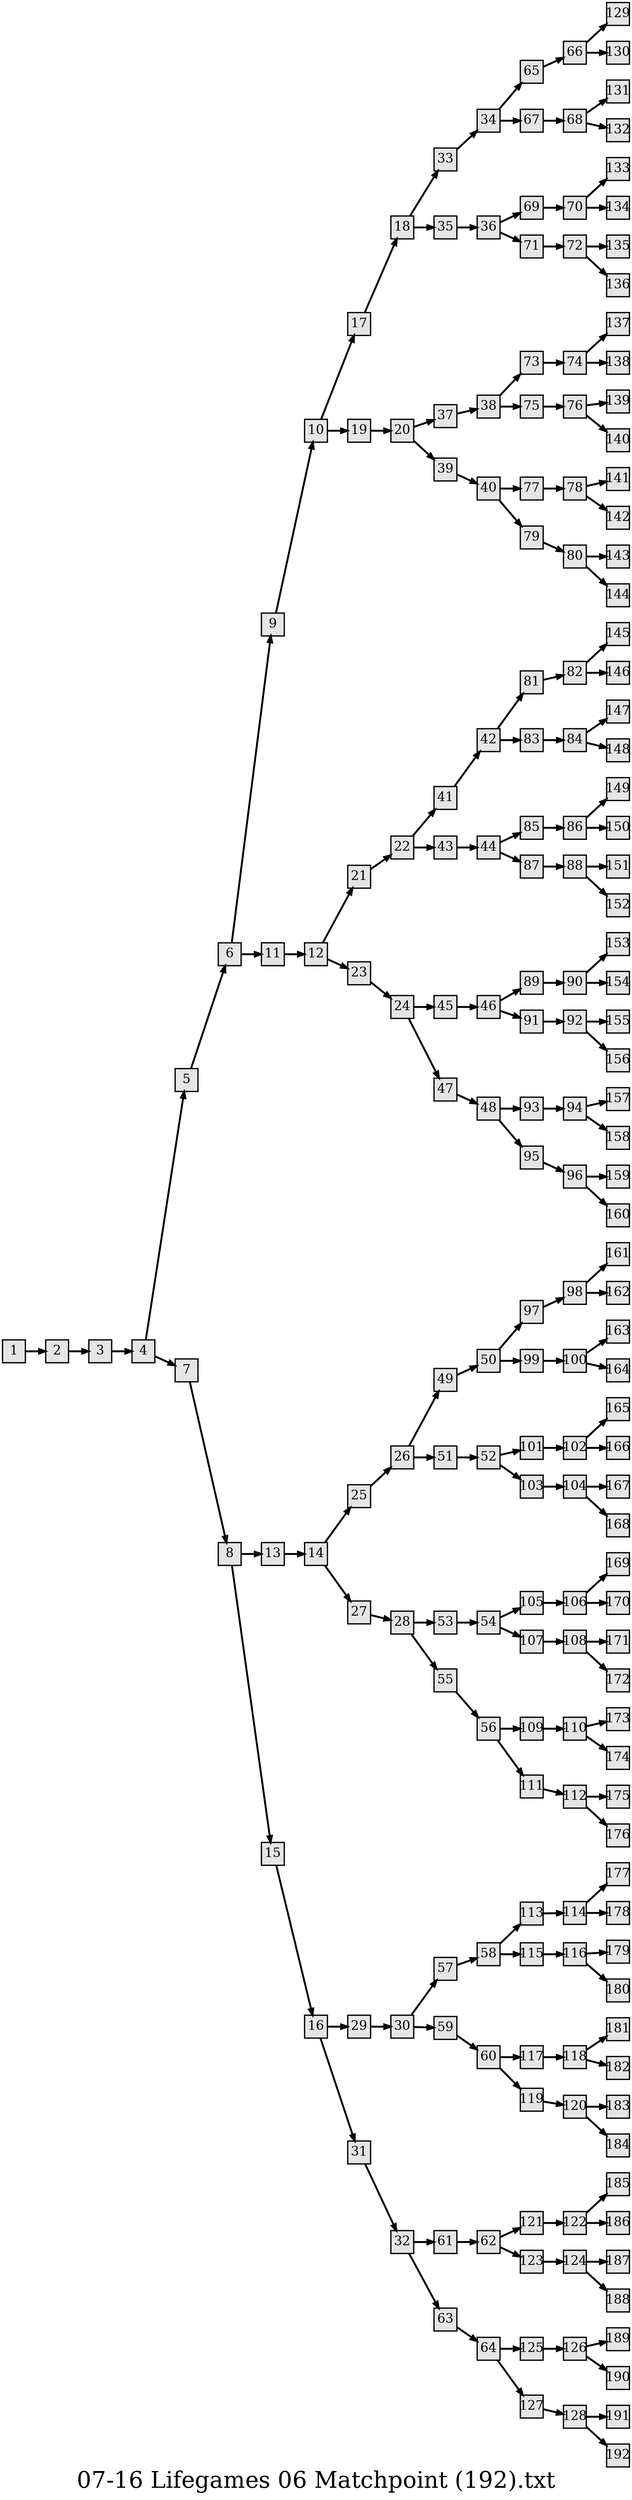digraph g{
  graph [ label="07-16 Lifegames 06 Matchpoint (192).txt" rankdir=LR, ordering=out, fontsize=36, nodesep="0.35", ranksep="0.45"];
  node  [shape=rect, penwidth=2, fontsize=20, style=filled, fillcolor=grey90, margin="0,0", labelfloat=true, regular=true, fixedsize=true];
  edge  [labelfloat=true, penwidth=3, fontsize=12];

  1 -> 2;
  2 -> 3;
  3 -> 4;
  4 -> 5;
  4 -> 7;
  5 -> 6;
  6 -> 9;
  6 -> 11;
  7 -> 8;
  8 -> 13;
  8 -> 15;
  9 -> 10;
  10 -> 17;
  10 -> 19;
  11 -> 12;
  12 -> 21;
  12 -> 23;
  13 -> 14;
  14 -> 25;
  14 -> 27;
  15 -> 16;
  16 -> 29;
  16 -> 31;
  17 -> 18;
  18 -> 33;
  18 -> 35;
  19 -> 20;
  20 -> 37;
  20 -> 39;
  21 -> 22;
  22 -> 41;
  22 -> 43;
  23 -> 24;
  24 -> 45;
  24 -> 47;
  25 -> 26;
  26 -> 49;
  26 -> 51;
  27 -> 28;
  28 -> 53;
  28 -> 55;
  29 -> 30;
  30 -> 57;
  30 -> 59;
  31 -> 32;
  32 -> 61;
  32 -> 63;
  33 -> 34;
  34 -> 65;
  34 -> 67;
  35 -> 36;
  36 -> 69;
  36 -> 71;
  37 -> 38;
  38 -> 73;
  38 -> 75;
  39 -> 40;
  40 -> 77;
  40 -> 79;
  41 -> 42;
  42 -> 81;
  42 -> 83;
  43 -> 44;
  44 -> 85;
  44 -> 87;
  45 -> 46;
  46 -> 89;
  46 -> 91;
  47 -> 48;
  48 -> 93;
  48 -> 95;
  49 -> 50;
  50 -> 97;
  50 -> 99;
  51 -> 52;
  52 -> 101;
  52 -> 103;
  53 -> 54;
  54 -> 105;
  54 -> 107;
  55 -> 56;
  56 -> 109;
  56 -> 111;
  57 -> 58;
  58 -> 113;
  58 -> 115;
  59 -> 60;
  60 -> 117;
  60 -> 119;
  61 -> 62;
  62 -> 121;
  62 -> 123;
  63 -> 64;
  64 -> 125;
  64 -> 127;
  65 -> 66;
  66 -> 129;
  66 -> 130;
  67 -> 68;
  68 -> 131;
  68 -> 132;
  69 -> 70;
  70 -> 133;
  70 -> 134;
  71 -> 72;
  72 -> 135;
  72 -> 136;
  73 -> 74;
  74 -> 137;
  74 -> 138;
  75 -> 76;
  76 -> 139;
  76 -> 140;
  77 -> 78;
  78 -> 141;
  78 -> 142;
  79 -> 80;
  80 -> 143;
  80 -> 144;
  81 -> 82;
  82 -> 145;
  82 -> 146;
  83 -> 84;
  84 -> 147;
  84 -> 148;
  85 -> 86;
  86 -> 149;
  86 -> 150;
  87 -> 88;
  88 -> 151;
  88 -> 152;
  89 -> 90;
  90 -> 153;
  90 -> 154;
  91 -> 92;
  92 -> 155;
  92 -> 156;
  93 -> 94;
  94 -> 157;
  94 -> 158;
  95 -> 96;
  96 -> 159;
  96 -> 160;
  97 -> 98;
  98 -> 161;
  98 -> 162;
  99 -> 100;
  100 -> 163;
  100 -> 164;
  101 -> 102;
  102 -> 165;
  102 -> 166;
  103 -> 104;
  104 -> 167;
  104 -> 168;
  105 -> 106;
  106 -> 169;
  106 -> 170;
  107 -> 108;
  108 -> 171;
  108 -> 172;
  109 -> 110;
  110 -> 173;
  110 -> 174;
  111 -> 112;
  112 -> 175;
  112 -> 176;
  113 -> 114;
  114 -> 177;
  114 -> 178;
  115 -> 116;
  116 -> 179;
  116 -> 180;
  117 -> 118;
  118 -> 181;
  118 -> 182;
  119 -> 120;
  120 -> 183;
  120 -> 184;
  121 -> 122;
  122 -> 185;
  122 -> 186;
  123 -> 124;
  124 -> 187;
  124 -> 188;
  125 -> 126;
  126 -> 189;
  126 -> 190;
  127 -> 128;
  128 -> 191;
  128 -> 192;
}

